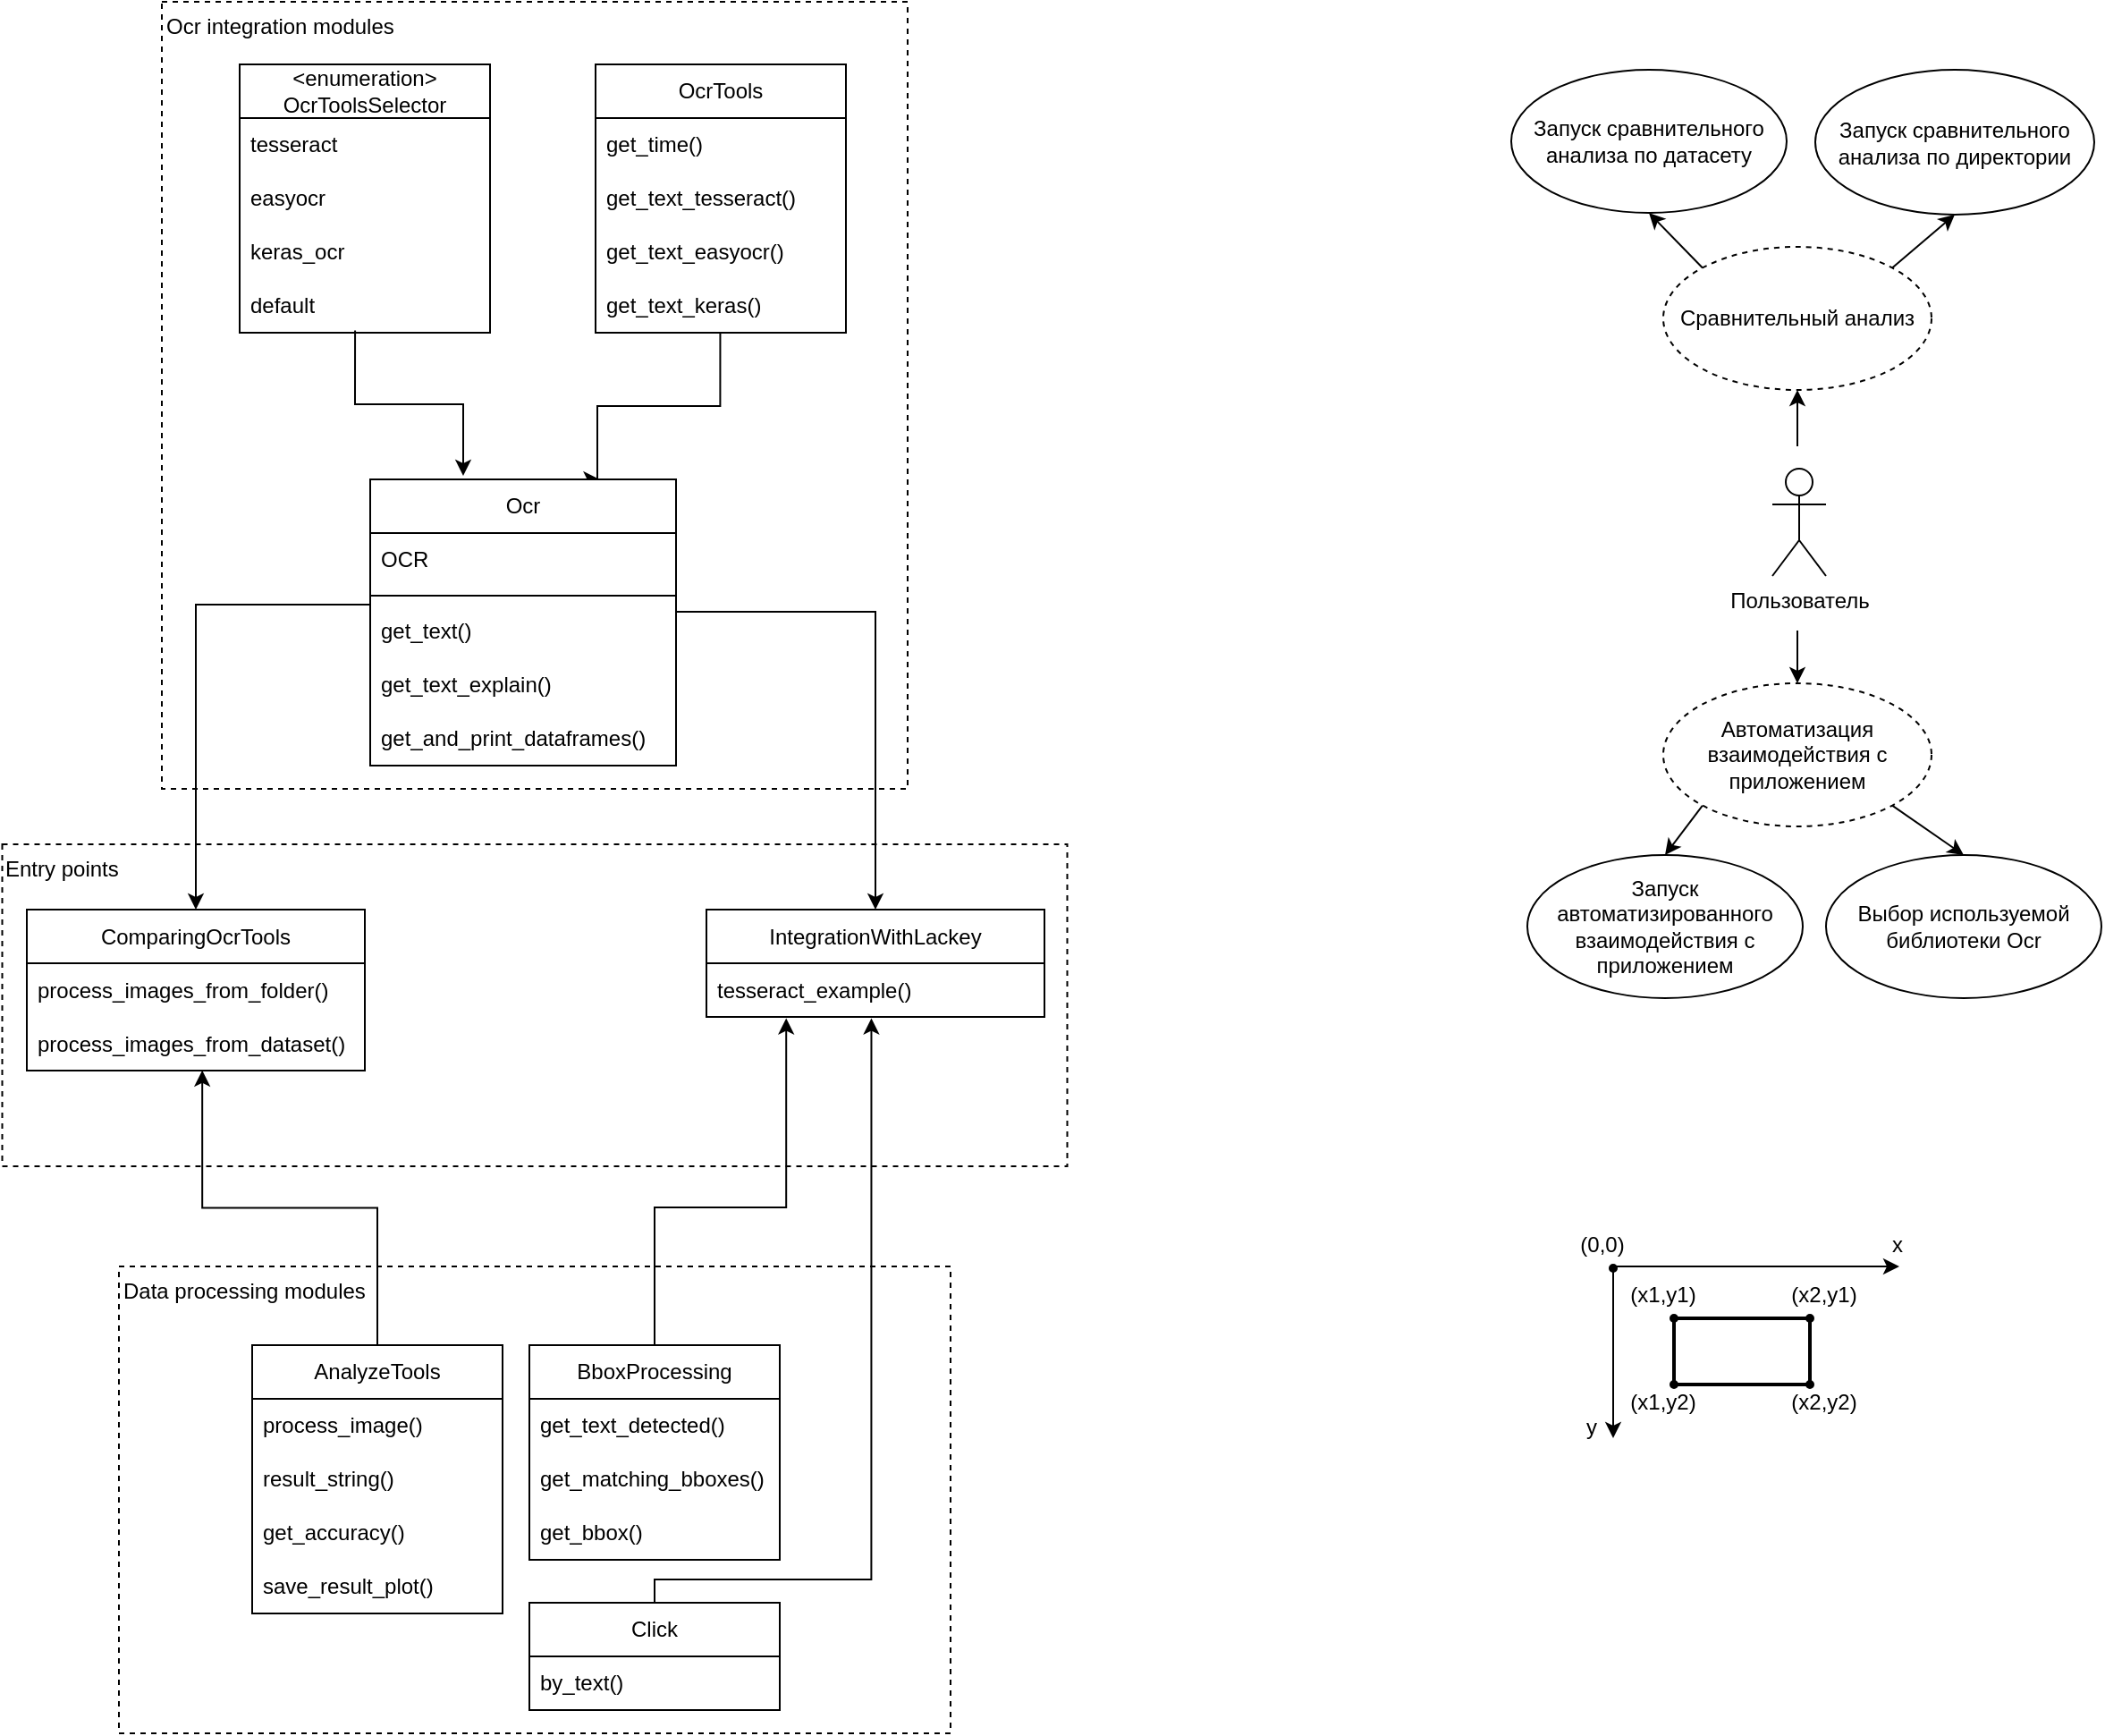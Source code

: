 <mxfile version="24.5.5" type="device">
  <diagram id="C5RBs43oDa-KdzZeNtuy" name="Page-1">
    <mxGraphModel dx="1588" dy="2093" grid="0" gridSize="10" guides="1" tooltips="1" connect="1" arrows="1" fold="1" page="1" pageScale="1" pageWidth="827" pageHeight="1169" math="0" shadow="0">
      <root>
        <mxCell id="WIyWlLk6GJQsqaUBKTNV-0" />
        <mxCell id="WIyWlLk6GJQsqaUBKTNV-1" parent="WIyWlLk6GJQsqaUBKTNV-0" />
        <mxCell id="v5EBdVpUXsmUCi9kOZjm-39" style="edgeStyle=none;rounded=0;orthogonalLoop=1;jettySize=auto;html=1;exitX=0.5;exitY=0;exitDx=0;exitDy=0;entryX=0.5;entryY=1;entryDx=0;entryDy=0;" edge="1" parent="WIyWlLk6GJQsqaUBKTNV-1" source="v5EBdVpUXsmUCi9kOZjm-38" target="v5EBdVpUXsmUCi9kOZjm-25">
          <mxGeometry relative="1" as="geometry" />
        </mxCell>
        <mxCell id="v5EBdVpUXsmUCi9kOZjm-40" style="edgeStyle=none;rounded=0;orthogonalLoop=1;jettySize=auto;html=1;exitX=0.5;exitY=1;exitDx=0;exitDy=0;entryX=0.5;entryY=0;entryDx=0;entryDy=0;" edge="1" parent="WIyWlLk6GJQsqaUBKTNV-1" source="v5EBdVpUXsmUCi9kOZjm-38" target="v5EBdVpUXsmUCi9kOZjm-32">
          <mxGeometry relative="1" as="geometry" />
        </mxCell>
        <mxCell id="v5EBdVpUXsmUCi9kOZjm-38" value="" style="ellipse;whiteSpace=wrap;html=1;aspect=fixed;strokeColor=#FFFFFF;" vertex="1" parent="WIyWlLk6GJQsqaUBKTNV-1">
          <mxGeometry x="1118" y="-338" width="102" height="102" as="geometry" />
        </mxCell>
        <mxCell id="9-7d3YJmFRFUciD0fTXq-8" value="Entry points" style="rounded=0;whiteSpace=wrap;html=1;dashed=1;align=left;verticalAlign=top;" parent="WIyWlLk6GJQsqaUBKTNV-1" vertex="1">
          <mxGeometry x="165.25" y="-116" width="595.5" height="180" as="geometry" />
        </mxCell>
        <mxCell id="9-7d3YJmFRFUciD0fTXq-7" value="Ocr integration modules" style="rounded=0;whiteSpace=wrap;html=1;dashed=1;align=left;verticalAlign=top;" parent="WIyWlLk6GJQsqaUBKTNV-1" vertex="1">
          <mxGeometry x="254.5" y="-587" width="417" height="440" as="geometry" />
        </mxCell>
        <mxCell id="9-7d3YJmFRFUciD0fTXq-4" value="Data processing modules" style="rounded=0;whiteSpace=wrap;html=1;dashed=1;align=left;verticalAlign=top;" parent="WIyWlLk6GJQsqaUBKTNV-1" vertex="1">
          <mxGeometry x="230.5" y="120" width="465" height="261" as="geometry" />
        </mxCell>
        <mxCell id="HuecpJ5Ijg-PnafFDGNc-4" value="" style="rounded=0;whiteSpace=wrap;html=1;strokeWidth=2;" parent="WIyWlLk6GJQsqaUBKTNV-1" vertex="1">
          <mxGeometry x="1100" y="149" width="76" height="37" as="geometry" />
        </mxCell>
        <mxCell id="HuecpJ5Ijg-PnafFDGNc-7" value="" style="endArrow=classic;html=1;rounded=0;" parent="WIyWlLk6GJQsqaUBKTNV-1" edge="1">
          <mxGeometry relative="1" as="geometry">
            <mxPoint x="1066" y="120" as="sourcePoint" />
            <mxPoint x="1226" y="120" as="targetPoint" />
          </mxGeometry>
        </mxCell>
        <mxCell id="HuecpJ5Ijg-PnafFDGNc-10" value="" style="endArrow=classic;html=1;rounded=0;" parent="WIyWlLk6GJQsqaUBKTNV-1" edge="1">
          <mxGeometry relative="1" as="geometry">
            <mxPoint x="1066" y="120" as="sourcePoint" />
            <mxPoint x="1066" y="216" as="targetPoint" />
          </mxGeometry>
        </mxCell>
        <mxCell id="HuecpJ5Ijg-PnafFDGNc-13" value="x" style="text;html=1;align=center;verticalAlign=middle;whiteSpace=wrap;rounded=0;" parent="WIyWlLk6GJQsqaUBKTNV-1" vertex="1">
          <mxGeometry x="1195" y="93" width="60" height="30" as="geometry" />
        </mxCell>
        <mxCell id="HuecpJ5Ijg-PnafFDGNc-15" value="y" style="text;html=1;align=center;verticalAlign=middle;whiteSpace=wrap;rounded=0;" parent="WIyWlLk6GJQsqaUBKTNV-1" vertex="1">
          <mxGeometry x="1024" y="195" width="60" height="30" as="geometry" />
        </mxCell>
        <mxCell id="HuecpJ5Ijg-PnafFDGNc-16" value="(x1,y1)" style="text;html=1;align=center;verticalAlign=middle;whiteSpace=wrap;rounded=0;" parent="WIyWlLk6GJQsqaUBKTNV-1" vertex="1">
          <mxGeometry x="1064" y="121" width="60" height="30" as="geometry" />
        </mxCell>
        <mxCell id="HuecpJ5Ijg-PnafFDGNc-18" value="" style="ellipse;whiteSpace=wrap;html=1;aspect=fixed;fillColor=#000000;" parent="WIyWlLk6GJQsqaUBKTNV-1" vertex="1">
          <mxGeometry x="1098" y="147" width="4" height="4" as="geometry" />
        </mxCell>
        <mxCell id="HuecpJ5Ijg-PnafFDGNc-19" value="" style="ellipse;whiteSpace=wrap;html=1;aspect=fixed;fillColor=#000000;" parent="WIyWlLk6GJQsqaUBKTNV-1" vertex="1">
          <mxGeometry x="1174" y="147" width="4" height="4" as="geometry" />
        </mxCell>
        <mxCell id="HuecpJ5Ijg-PnafFDGNc-20" value="" style="ellipse;whiteSpace=wrap;html=1;aspect=fixed;fillColor=#000000;" parent="WIyWlLk6GJQsqaUBKTNV-1" vertex="1">
          <mxGeometry x="1098" y="184" width="4" height="4" as="geometry" />
        </mxCell>
        <mxCell id="HuecpJ5Ijg-PnafFDGNc-21" value="" style="ellipse;whiteSpace=wrap;html=1;aspect=fixed;fillColor=#000000;" parent="WIyWlLk6GJQsqaUBKTNV-1" vertex="1">
          <mxGeometry x="1174" y="184" width="4" height="4" as="geometry" />
        </mxCell>
        <mxCell id="HuecpJ5Ijg-PnafFDGNc-22" value="(x2,y1)" style="text;html=1;align=center;verticalAlign=middle;whiteSpace=wrap;rounded=0;" parent="WIyWlLk6GJQsqaUBKTNV-1" vertex="1">
          <mxGeometry x="1154" y="121" width="60" height="30" as="geometry" />
        </mxCell>
        <mxCell id="HuecpJ5Ijg-PnafFDGNc-23" value="(x1,y2)" style="text;html=1;align=center;verticalAlign=middle;whiteSpace=wrap;rounded=0;" parent="WIyWlLk6GJQsqaUBKTNV-1" vertex="1">
          <mxGeometry x="1064" y="181" width="60" height="30" as="geometry" />
        </mxCell>
        <mxCell id="HuecpJ5Ijg-PnafFDGNc-25" value="(x2,y2)" style="text;html=1;align=center;verticalAlign=middle;whiteSpace=wrap;rounded=0;" parent="WIyWlLk6GJQsqaUBKTNV-1" vertex="1">
          <mxGeometry x="1154" y="181" width="60" height="30" as="geometry" />
        </mxCell>
        <mxCell id="HuecpJ5Ijg-PnafFDGNc-26" value="(0,0)" style="text;html=1;align=center;verticalAlign=middle;whiteSpace=wrap;rounded=0;" parent="WIyWlLk6GJQsqaUBKTNV-1" vertex="1">
          <mxGeometry x="1030" y="93" width="60" height="30" as="geometry" />
        </mxCell>
        <mxCell id="HuecpJ5Ijg-PnafFDGNc-27" value="" style="ellipse;whiteSpace=wrap;html=1;aspect=fixed;fillColor=#000000;" parent="WIyWlLk6GJQsqaUBKTNV-1" vertex="1">
          <mxGeometry x="1064" y="119" width="4" height="4" as="geometry" />
        </mxCell>
        <mxCell id="v5EBdVpUXsmUCi9kOZjm-20" style="edgeStyle=orthogonalEdgeStyle;rounded=0;orthogonalLoop=1;jettySize=auto;html=1;exitX=0.498;exitY=0.986;exitDx=0;exitDy=0;entryX=0.75;entryY=0;entryDx=0;entryDy=0;exitPerimeter=0;" edge="1" parent="WIyWlLk6GJQsqaUBKTNV-1" source="9-7d3YJmFRFUciD0fTXq-3" target="HuecpJ5Ijg-PnafFDGNc-0">
          <mxGeometry relative="1" as="geometry">
            <Array as="points">
              <mxPoint x="567" y="-361" />
              <mxPoint x="498" y="-361" />
            </Array>
          </mxGeometry>
        </mxCell>
        <mxCell id="9-7d3YJmFRFUciD0fTXq-0" value="OcrTools" style="swimlane;fontStyle=0;childLayout=stackLayout;horizontal=1;startSize=30;horizontalStack=0;resizeParent=1;resizeParentMax=0;resizeLast=0;collapsible=1;marginBottom=0;whiteSpace=wrap;html=1;" parent="WIyWlLk6GJQsqaUBKTNV-1" vertex="1">
          <mxGeometry x="497" y="-552" width="140" height="150" as="geometry" />
        </mxCell>
        <mxCell id="9-7d3YJmFRFUciD0fTXq-1" value="get_time()" style="text;strokeColor=none;fillColor=none;align=left;verticalAlign=middle;spacingLeft=4;spacingRight=4;overflow=hidden;points=[[0,0.5],[1,0.5]];portConstraint=eastwest;rotatable=0;whiteSpace=wrap;html=1;" parent="9-7d3YJmFRFUciD0fTXq-0" vertex="1">
          <mxGeometry y="30" width="140" height="30" as="geometry" />
        </mxCell>
        <mxCell id="9-7d3YJmFRFUciD0fTXq-34" value="get_text_tesseract()" style="text;strokeColor=none;fillColor=none;align=left;verticalAlign=middle;spacingLeft=4;spacingRight=4;overflow=hidden;points=[[0,0.5],[1,0.5]];portConstraint=eastwest;rotatable=0;whiteSpace=wrap;html=1;" parent="9-7d3YJmFRFUciD0fTXq-0" vertex="1">
          <mxGeometry y="60" width="140" height="30" as="geometry" />
        </mxCell>
        <mxCell id="9-7d3YJmFRFUciD0fTXq-2" value="get_text_easyocr()" style="text;strokeColor=none;fillColor=none;align=left;verticalAlign=middle;spacingLeft=4;spacingRight=4;overflow=hidden;points=[[0,0.5],[1,0.5]];portConstraint=eastwest;rotatable=0;whiteSpace=wrap;html=1;" parent="9-7d3YJmFRFUciD0fTXq-0" vertex="1">
          <mxGeometry y="90" width="140" height="30" as="geometry" />
        </mxCell>
        <mxCell id="9-7d3YJmFRFUciD0fTXq-3" value="get_text_keras()" style="text;strokeColor=none;fillColor=none;align=left;verticalAlign=middle;spacingLeft=4;spacingRight=4;overflow=hidden;points=[[0,0.5],[1,0.5]];portConstraint=eastwest;rotatable=0;whiteSpace=wrap;html=1;" parent="9-7d3YJmFRFUciD0fTXq-0" vertex="1">
          <mxGeometry y="120" width="140" height="30" as="geometry" />
        </mxCell>
        <mxCell id="v5EBdVpUXsmUCi9kOZjm-21" style="edgeStyle=orthogonalEdgeStyle;rounded=0;orthogonalLoop=1;jettySize=auto;html=1;exitX=0.461;exitY=0.958;exitDx=0;exitDy=0;exitPerimeter=0;" edge="1" parent="WIyWlLk6GJQsqaUBKTNV-1" source="9-7d3YJmFRFUciD0fTXq-41">
          <mxGeometry relative="1" as="geometry">
            <mxPoint x="423" y="-322" as="targetPoint" />
            <Array as="points">
              <mxPoint x="363" y="-362" />
              <mxPoint x="423" y="-362" />
            </Array>
          </mxGeometry>
        </mxCell>
        <mxCell id="9-7d3YJmFRFUciD0fTXq-37" value="&lt;div&gt;&amp;lt;enumeration&amp;gt;&lt;/div&gt;OcrToolsSelector" style="swimlane;fontStyle=0;childLayout=stackLayout;horizontal=1;startSize=30;horizontalStack=0;resizeParent=1;resizeParentMax=0;resizeLast=0;collapsible=1;marginBottom=0;whiteSpace=wrap;html=1;" parent="WIyWlLk6GJQsqaUBKTNV-1" vertex="1">
          <mxGeometry x="298" y="-552" width="140" height="150" as="geometry" />
        </mxCell>
        <mxCell id="9-7d3YJmFRFUciD0fTXq-38" value="tesseract" style="text;strokeColor=none;fillColor=none;align=left;verticalAlign=middle;spacingLeft=4;spacingRight=4;overflow=hidden;points=[[0,0.5],[1,0.5]];portConstraint=eastwest;rotatable=0;whiteSpace=wrap;html=1;" parent="9-7d3YJmFRFUciD0fTXq-37" vertex="1">
          <mxGeometry y="30" width="140" height="30" as="geometry" />
        </mxCell>
        <mxCell id="9-7d3YJmFRFUciD0fTXq-44" value="easyocr" style="text;strokeColor=none;fillColor=none;align=left;verticalAlign=middle;spacingLeft=4;spacingRight=4;overflow=hidden;points=[[0,0.5],[1,0.5]];portConstraint=eastwest;rotatable=0;whiteSpace=wrap;html=1;" parent="9-7d3YJmFRFUciD0fTXq-37" vertex="1">
          <mxGeometry y="60" width="140" height="30" as="geometry" />
        </mxCell>
        <mxCell id="9-7d3YJmFRFUciD0fTXq-45" value="keras_ocr" style="text;strokeColor=none;fillColor=none;align=left;verticalAlign=middle;spacingLeft=4;spacingRight=4;overflow=hidden;points=[[0,0.5],[1,0.5]];portConstraint=eastwest;rotatable=0;whiteSpace=wrap;html=1;" parent="9-7d3YJmFRFUciD0fTXq-37" vertex="1">
          <mxGeometry y="90" width="140" height="30" as="geometry" />
        </mxCell>
        <mxCell id="9-7d3YJmFRFUciD0fTXq-41" value="default" style="text;strokeColor=none;fillColor=none;align=left;verticalAlign=middle;spacingLeft=4;spacingRight=4;overflow=hidden;points=[[0,0.5],[1,0.5]];portConstraint=eastwest;rotatable=0;whiteSpace=wrap;html=1;" parent="9-7d3YJmFRFUciD0fTXq-37" vertex="1">
          <mxGeometry y="120" width="140" height="30" as="geometry" />
        </mxCell>
        <mxCell id="9-7d3YJmFRFUciD0fTXq-46" value="BboxProcessing" style="swimlane;fontStyle=0;childLayout=stackLayout;horizontal=1;startSize=30;horizontalStack=0;resizeParent=1;resizeParentMax=0;resizeLast=0;collapsible=1;marginBottom=0;whiteSpace=wrap;html=1;" parent="WIyWlLk6GJQsqaUBKTNV-1" vertex="1">
          <mxGeometry x="460" y="164" width="140" height="120" as="geometry" />
        </mxCell>
        <mxCell id="9-7d3YJmFRFUciD0fTXq-51" value="get_text_detected()" style="text;strokeColor=none;fillColor=none;align=left;verticalAlign=middle;spacingLeft=4;spacingRight=4;overflow=hidden;points=[[0,0.5],[1,0.5]];portConstraint=eastwest;rotatable=0;whiteSpace=wrap;html=1;" parent="9-7d3YJmFRFUciD0fTXq-46" vertex="1">
          <mxGeometry y="30" width="140" height="30" as="geometry" />
        </mxCell>
        <mxCell id="9-7d3YJmFRFUciD0fTXq-52" value="get_matching_bboxes()" style="text;strokeColor=none;fillColor=none;align=left;verticalAlign=middle;spacingLeft=4;spacingRight=4;overflow=hidden;points=[[0,0.5],[1,0.5]];portConstraint=eastwest;rotatable=0;whiteSpace=wrap;html=1;" parent="9-7d3YJmFRFUciD0fTXq-46" vertex="1">
          <mxGeometry y="60" width="140" height="30" as="geometry" />
        </mxCell>
        <mxCell id="9-7d3YJmFRFUciD0fTXq-53" value="get_bbox()" style="text;strokeColor=none;fillColor=none;align=left;verticalAlign=middle;spacingLeft=4;spacingRight=4;overflow=hidden;points=[[0,0.5],[1,0.5]];portConstraint=eastwest;rotatable=0;whiteSpace=wrap;html=1;" parent="9-7d3YJmFRFUciD0fTXq-46" vertex="1">
          <mxGeometry y="90" width="140" height="30" as="geometry" />
        </mxCell>
        <mxCell id="9-7d3YJmFRFUciD0fTXq-54" value="Click" style="swimlane;fontStyle=0;childLayout=stackLayout;horizontal=1;startSize=30;horizontalStack=0;resizeParent=1;resizeParentMax=0;resizeLast=0;collapsible=1;marginBottom=0;whiteSpace=wrap;html=1;" parent="WIyWlLk6GJQsqaUBKTNV-1" vertex="1">
          <mxGeometry x="460" y="308" width="140" height="60" as="geometry" />
        </mxCell>
        <mxCell id="9-7d3YJmFRFUciD0fTXq-55" value="by_text()" style="text;strokeColor=none;fillColor=none;align=left;verticalAlign=middle;spacingLeft=4;spacingRight=4;overflow=hidden;points=[[0,0.5],[1,0.5]];portConstraint=eastwest;rotatable=0;whiteSpace=wrap;html=1;" parent="9-7d3YJmFRFUciD0fTXq-54" vertex="1">
          <mxGeometry y="30" width="140" height="30" as="geometry" />
        </mxCell>
        <mxCell id="v5EBdVpUXsmUCi9kOZjm-0" value="ComparingOcrTools" style="swimlane;fontStyle=0;childLayout=stackLayout;horizontal=1;startSize=30;horizontalStack=0;resizeParent=1;resizeParentMax=0;resizeLast=0;collapsible=1;marginBottom=0;whiteSpace=wrap;html=1;" vertex="1" parent="WIyWlLk6GJQsqaUBKTNV-1">
          <mxGeometry x="179" y="-79.5" width="189" height="90" as="geometry" />
        </mxCell>
        <mxCell id="v5EBdVpUXsmUCi9kOZjm-1" value="process_images_from_folder()" style="text;strokeColor=none;fillColor=none;align=left;verticalAlign=middle;spacingLeft=4;spacingRight=4;overflow=hidden;points=[[0,0.5],[1,0.5]];portConstraint=eastwest;rotatable=0;whiteSpace=wrap;html=1;" vertex="1" parent="v5EBdVpUXsmUCi9kOZjm-0">
          <mxGeometry y="30" width="189" height="30" as="geometry" />
        </mxCell>
        <mxCell id="v5EBdVpUXsmUCi9kOZjm-2" value="process_images_from_dataset()" style="text;strokeColor=none;fillColor=none;align=left;verticalAlign=middle;spacingLeft=4;spacingRight=4;overflow=hidden;points=[[0,0.5],[1,0.5]];portConstraint=eastwest;rotatable=0;whiteSpace=wrap;html=1;" vertex="1" parent="v5EBdVpUXsmUCi9kOZjm-0">
          <mxGeometry y="60" width="189" height="30" as="geometry" />
        </mxCell>
        <mxCell id="v5EBdVpUXsmUCi9kOZjm-7" value="IntegrationWithLackey" style="swimlane;fontStyle=0;childLayout=stackLayout;horizontal=1;startSize=30;horizontalStack=0;resizeParent=1;resizeParentMax=0;resizeLast=0;collapsible=1;marginBottom=0;whiteSpace=wrap;html=1;" vertex="1" parent="WIyWlLk6GJQsqaUBKTNV-1">
          <mxGeometry x="559" y="-79.5" width="189" height="60" as="geometry" />
        </mxCell>
        <mxCell id="v5EBdVpUXsmUCi9kOZjm-8" value="tesseract_example()" style="text;strokeColor=none;fillColor=none;align=left;verticalAlign=middle;spacingLeft=4;spacingRight=4;overflow=hidden;points=[[0,0.5],[1,0.5]];portConstraint=eastwest;rotatable=0;whiteSpace=wrap;html=1;" vertex="1" parent="v5EBdVpUXsmUCi9kOZjm-7">
          <mxGeometry y="30" width="189" height="30" as="geometry" />
        </mxCell>
        <mxCell id="v5EBdVpUXsmUCi9kOZjm-14" value="AnalyzeTools" style="swimlane;fontStyle=0;childLayout=stackLayout;horizontal=1;startSize=30;horizontalStack=0;resizeParent=1;resizeParentMax=0;resizeLast=0;collapsible=1;marginBottom=0;whiteSpace=wrap;html=1;" vertex="1" parent="WIyWlLk6GJQsqaUBKTNV-1">
          <mxGeometry x="305" y="164" width="140" height="150" as="geometry" />
        </mxCell>
        <mxCell id="v5EBdVpUXsmUCi9kOZjm-4" value="process_image()" style="text;strokeColor=none;fillColor=none;align=left;verticalAlign=middle;spacingLeft=4;spacingRight=4;overflow=hidden;points=[[0,0.5],[1,0.5]];portConstraint=eastwest;rotatable=0;whiteSpace=wrap;html=1;" vertex="1" parent="v5EBdVpUXsmUCi9kOZjm-14">
          <mxGeometry y="30" width="140" height="30" as="geometry" />
        </mxCell>
        <mxCell id="v5EBdVpUXsmUCi9kOZjm-3" value="result_string()" style="text;strokeColor=none;fillColor=none;align=left;verticalAlign=middle;spacingLeft=4;spacingRight=4;overflow=hidden;points=[[0,0.5],[1,0.5]];portConstraint=eastwest;rotatable=0;whiteSpace=wrap;html=1;" vertex="1" parent="v5EBdVpUXsmUCi9kOZjm-14">
          <mxGeometry y="60" width="140" height="30" as="geometry" />
        </mxCell>
        <mxCell id="v5EBdVpUXsmUCi9kOZjm-5" value="get_accuracy()" style="text;strokeColor=none;fillColor=none;align=left;verticalAlign=middle;spacingLeft=4;spacingRight=4;overflow=hidden;points=[[0,0.5],[1,0.5]];portConstraint=eastwest;rotatable=0;whiteSpace=wrap;html=1;" vertex="1" parent="v5EBdVpUXsmUCi9kOZjm-14">
          <mxGeometry y="90" width="140" height="30" as="geometry" />
        </mxCell>
        <mxCell id="v5EBdVpUXsmUCi9kOZjm-6" value="save_result_plot()" style="text;strokeColor=none;fillColor=none;align=left;verticalAlign=middle;spacingLeft=4;spacingRight=4;overflow=hidden;points=[[0,0.5],[1,0.5]];portConstraint=eastwest;rotatable=0;whiteSpace=wrap;html=1;" vertex="1" parent="v5EBdVpUXsmUCi9kOZjm-14">
          <mxGeometry y="120" width="140" height="30" as="geometry" />
        </mxCell>
        <mxCell id="v5EBdVpUXsmUCi9kOZjm-16" style="edgeStyle=orthogonalEdgeStyle;rounded=0;orthogonalLoop=1;jettySize=auto;html=1;exitX=0.5;exitY=0;exitDx=0;exitDy=0;entryX=0.519;entryY=0.997;entryDx=0;entryDy=0;entryPerimeter=0;" edge="1" parent="WIyWlLk6GJQsqaUBKTNV-1" source="v5EBdVpUXsmUCi9kOZjm-14" target="v5EBdVpUXsmUCi9kOZjm-2">
          <mxGeometry relative="1" as="geometry" />
        </mxCell>
        <mxCell id="v5EBdVpUXsmUCi9kOZjm-17" style="rounded=0;orthogonalLoop=1;jettySize=auto;html=1;exitX=0.5;exitY=0;exitDx=0;exitDy=0;entryX=0.236;entryY=1.025;entryDx=0;entryDy=0;entryPerimeter=0;edgeStyle=orthogonalEdgeStyle;" edge="1" parent="WIyWlLk6GJQsqaUBKTNV-1" source="9-7d3YJmFRFUciD0fTXq-46" target="v5EBdVpUXsmUCi9kOZjm-8">
          <mxGeometry relative="1" as="geometry">
            <Array as="points">
              <mxPoint x="530" y="87" />
              <mxPoint x="604" y="87" />
            </Array>
          </mxGeometry>
        </mxCell>
        <mxCell id="v5EBdVpUXsmUCi9kOZjm-18" style="edgeStyle=orthogonalEdgeStyle;rounded=0;orthogonalLoop=1;jettySize=auto;html=1;exitX=0.5;exitY=0;exitDx=0;exitDy=0;entryX=0.488;entryY=1.025;entryDx=0;entryDy=0;entryPerimeter=0;" edge="1" parent="WIyWlLk6GJQsqaUBKTNV-1" source="9-7d3YJmFRFUciD0fTXq-54" target="v5EBdVpUXsmUCi9kOZjm-8">
          <mxGeometry relative="1" as="geometry">
            <Array as="points">
              <mxPoint x="530" y="295" />
              <mxPoint x="651" y="295" />
            </Array>
          </mxGeometry>
        </mxCell>
        <mxCell id="HuecpJ5Ijg-PnafFDGNc-0" value="Ocr" style="swimlane;fontStyle=0;childLayout=stackLayout;horizontal=1;startSize=30;horizontalStack=0;resizeParent=1;resizeParentMax=0;resizeLast=0;collapsible=1;marginBottom=0;whiteSpace=wrap;html=1;" parent="WIyWlLk6GJQsqaUBKTNV-1" vertex="1">
          <mxGeometry x="371" y="-320" width="171" height="160" as="geometry" />
        </mxCell>
        <mxCell id="HuecpJ5Ijg-PnafFDGNc-1" value="OCR" style="text;strokeColor=none;fillColor=none;align=left;verticalAlign=middle;spacingLeft=4;spacingRight=4;overflow=hidden;points=[[0,0.5],[1,0.5]];portConstraint=eastwest;rotatable=0;whiteSpace=wrap;html=1;" parent="HuecpJ5Ijg-PnafFDGNc-0" vertex="1">
          <mxGeometry y="30" width="171" height="30" as="geometry" />
        </mxCell>
        <mxCell id="9-7d3YJmFRFUciD0fTXq-12" value="" style="line;strokeWidth=1;html=1;spacingTop=0;spacing=1;" parent="HuecpJ5Ijg-PnafFDGNc-0" vertex="1">
          <mxGeometry y="60" width="171" height="10" as="geometry" />
        </mxCell>
        <mxCell id="HuecpJ5Ijg-PnafFDGNc-2" value="get_text()" style="text;strokeColor=none;fillColor=none;align=left;verticalAlign=middle;spacingLeft=4;spacingRight=4;overflow=hidden;points=[[0,0.5],[1,0.5]];portConstraint=eastwest;rotatable=0;whiteSpace=wrap;html=1;" parent="HuecpJ5Ijg-PnafFDGNc-0" vertex="1">
          <mxGeometry y="70" width="171" height="30" as="geometry" />
        </mxCell>
        <mxCell id="v5EBdVpUXsmUCi9kOZjm-43" value="get_text_explain()" style="text;strokeColor=none;fillColor=none;align=left;verticalAlign=middle;spacingLeft=4;spacingRight=4;overflow=hidden;points=[[0,0.5],[1,0.5]];portConstraint=eastwest;rotatable=0;whiteSpace=wrap;html=1;" vertex="1" parent="HuecpJ5Ijg-PnafFDGNc-0">
          <mxGeometry y="100" width="171" height="30" as="geometry" />
        </mxCell>
        <mxCell id="9-7d3YJmFRFUciD0fTXq-13" value="get_and_print_dataframes()" style="text;strokeColor=none;fillColor=none;align=left;verticalAlign=middle;spacingLeft=4;spacingRight=4;overflow=hidden;points=[[0,0.5],[1,0.5]];portConstraint=eastwest;rotatable=0;whiteSpace=wrap;html=1;" parent="HuecpJ5Ijg-PnafFDGNc-0" vertex="1">
          <mxGeometry y="130" width="171" height="30" as="geometry" />
        </mxCell>
        <mxCell id="v5EBdVpUXsmUCi9kOZjm-22" style="edgeStyle=orthogonalEdgeStyle;rounded=0;orthogonalLoop=1;jettySize=auto;html=1;exitX=0;exitY=0.5;exitDx=0;exitDy=0;entryX=0.5;entryY=0;entryDx=0;entryDy=0;" edge="1" parent="WIyWlLk6GJQsqaUBKTNV-1" source="9-7d3YJmFRFUciD0fTXq-13" target="v5EBdVpUXsmUCi9kOZjm-0">
          <mxGeometry relative="1" as="geometry">
            <Array as="points">
              <mxPoint x="371" y="-250" />
              <mxPoint x="273" y="-250" />
            </Array>
          </mxGeometry>
        </mxCell>
        <mxCell id="v5EBdVpUXsmUCi9kOZjm-23" style="edgeStyle=orthogonalEdgeStyle;rounded=0;orthogonalLoop=1;jettySize=auto;html=1;exitX=1;exitY=0.5;exitDx=0;exitDy=0;entryX=0.5;entryY=0;entryDx=0;entryDy=0;" edge="1" parent="WIyWlLk6GJQsqaUBKTNV-1" source="9-7d3YJmFRFUciD0fTXq-13" target="v5EBdVpUXsmUCi9kOZjm-7">
          <mxGeometry relative="1" as="geometry">
            <Array as="points">
              <mxPoint x="542" y="-246" />
              <mxPoint x="654" y="-246" />
            </Array>
          </mxGeometry>
        </mxCell>
        <mxCell id="v5EBdVpUXsmUCi9kOZjm-24" value="Пользователь" style="shape=umlActor;verticalLabelPosition=bottom;verticalAlign=top;html=1;outlineConnect=0;" vertex="1" parent="WIyWlLk6GJQsqaUBKTNV-1">
          <mxGeometry x="1155" y="-326" width="30" height="60" as="geometry" />
        </mxCell>
        <mxCell id="v5EBdVpUXsmUCi9kOZjm-35" style="rounded=0;orthogonalLoop=1;jettySize=auto;html=1;exitX=0;exitY=0;exitDx=0;exitDy=0;entryX=0.5;entryY=1;entryDx=0;entryDy=0;" edge="1" parent="WIyWlLk6GJQsqaUBKTNV-1" source="v5EBdVpUXsmUCi9kOZjm-25" target="v5EBdVpUXsmUCi9kOZjm-26">
          <mxGeometry relative="1" as="geometry" />
        </mxCell>
        <mxCell id="v5EBdVpUXsmUCi9kOZjm-36" style="rounded=0;orthogonalLoop=1;jettySize=auto;html=1;exitX=1;exitY=0;exitDx=0;exitDy=0;entryX=0.5;entryY=1;entryDx=0;entryDy=0;" edge="1" parent="WIyWlLk6GJQsqaUBKTNV-1" source="v5EBdVpUXsmUCi9kOZjm-25" target="v5EBdVpUXsmUCi9kOZjm-27">
          <mxGeometry relative="1" as="geometry" />
        </mxCell>
        <mxCell id="v5EBdVpUXsmUCi9kOZjm-25" value="Сравнительный анализ" style="ellipse;whiteSpace=wrap;html=1;dashed=1;" vertex="1" parent="WIyWlLk6GJQsqaUBKTNV-1">
          <mxGeometry x="1094" y="-450" width="150" height="80" as="geometry" />
        </mxCell>
        <mxCell id="v5EBdVpUXsmUCi9kOZjm-26" value="Запуск сравнительного анализа по датасету" style="ellipse;whiteSpace=wrap;html=1;" vertex="1" parent="WIyWlLk6GJQsqaUBKTNV-1">
          <mxGeometry x="1009" y="-549" width="154" height="80" as="geometry" />
        </mxCell>
        <mxCell id="v5EBdVpUXsmUCi9kOZjm-27" value="Запуск сравнительного анализа по директории" style="ellipse;whiteSpace=wrap;html=1;" vertex="1" parent="WIyWlLk6GJQsqaUBKTNV-1">
          <mxGeometry x="1179" y="-549" width="156" height="81" as="geometry" />
        </mxCell>
        <mxCell id="v5EBdVpUXsmUCi9kOZjm-30" value="Запуск автоматизированного взаимодействия с приложением" style="ellipse;whiteSpace=wrap;html=1;" vertex="1" parent="WIyWlLk6GJQsqaUBKTNV-1">
          <mxGeometry x="1018" y="-110" width="154" height="80" as="geometry" />
        </mxCell>
        <mxCell id="v5EBdVpUXsmUCi9kOZjm-41" style="edgeStyle=none;rounded=0;orthogonalLoop=1;jettySize=auto;html=1;exitX=0;exitY=1;exitDx=0;exitDy=0;entryX=0.5;entryY=0;entryDx=0;entryDy=0;" edge="1" parent="WIyWlLk6GJQsqaUBKTNV-1" source="v5EBdVpUXsmUCi9kOZjm-32" target="v5EBdVpUXsmUCi9kOZjm-30">
          <mxGeometry relative="1" as="geometry" />
        </mxCell>
        <mxCell id="v5EBdVpUXsmUCi9kOZjm-42" style="edgeStyle=none;rounded=0;orthogonalLoop=1;jettySize=auto;html=1;exitX=1;exitY=1;exitDx=0;exitDy=0;entryX=0.5;entryY=0;entryDx=0;entryDy=0;" edge="1" parent="WIyWlLk6GJQsqaUBKTNV-1" source="v5EBdVpUXsmUCi9kOZjm-32" target="v5EBdVpUXsmUCi9kOZjm-33">
          <mxGeometry relative="1" as="geometry" />
        </mxCell>
        <mxCell id="v5EBdVpUXsmUCi9kOZjm-32" value="Автоматизация взаимодействия с приложением" style="ellipse;whiteSpace=wrap;html=1;dashed=1;" vertex="1" parent="WIyWlLk6GJQsqaUBKTNV-1">
          <mxGeometry x="1094" y="-206" width="150" height="80" as="geometry" />
        </mxCell>
        <mxCell id="v5EBdVpUXsmUCi9kOZjm-33" value="Выбор используемой библиотеки Ocr" style="ellipse;whiteSpace=wrap;html=1;" vertex="1" parent="WIyWlLk6GJQsqaUBKTNV-1">
          <mxGeometry x="1185" y="-110" width="154" height="80" as="geometry" />
        </mxCell>
      </root>
    </mxGraphModel>
  </diagram>
</mxfile>
